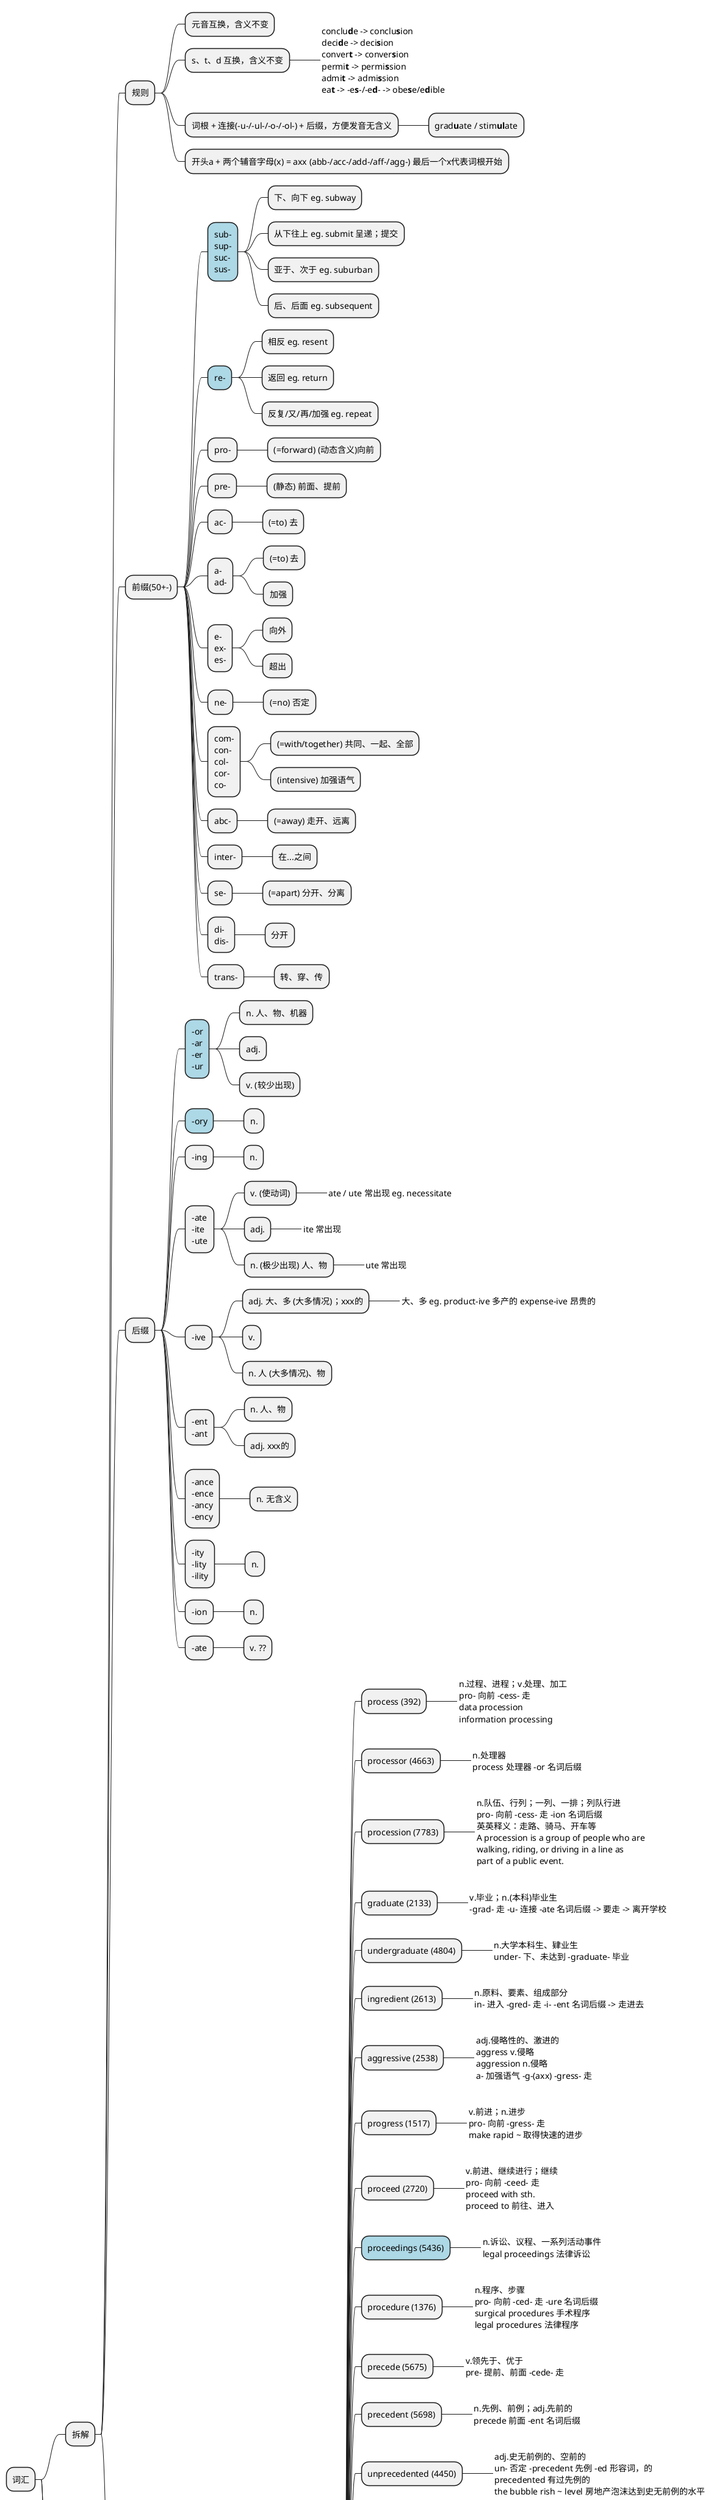 @startmindmap

* 词汇
** 拆解
*** 规则
**** 元音互换，含义不变
**** s、t、d 互换，含义不变
*****_:
conclu<b>d</b>e -> conclu<b>s</b>ion
deci<b>d</b>e -> deci<b>s</b>ion
conver<b>t</b> -> conver<b>s</b>ion
permi<b>t</b> -> permi<b>s</b>sion
admi<b>t</b> -> admi<b>s</b>sion
ea<b>t</b> -> -e<b>s</b>-/-e<b>d</b>- -> obe<b>s</b>e/e<b>d</b>ible
;
**** 词根 + 连接(-u-/-ul-/-o-/-ol-) + 后缀，方便发音无含义
***** grad<b>u</b>ate / stim<b>ul</b>ate
**** 开头a + 两个辅音字母(x) = axx (abb-/acc-/add-/aff-/agg-) 最后一个x代表词根开始
*** 前缀(50+-)
****[#lightblue]:sub-
sup-
suc-
sus-;
***** 下、向下 eg. subway
***** 从下往上 eg. submit 呈递；提交
***** 亚于、次于 eg. suburban
***** 后、后面 eg. subsequent
****[#lightblue] re-
***** 相反 eg. resent
***** 返回 eg. return
***** 反复/又/再/加强 eg. repeat
**** pro-
***** (=forward) (动态含义)向前
**** pre-
***** (静态) 前面、提前
**** ac-
***** (=to) 去
****:a-
ad-;
***** (=to) 去
***** 加强
****:e-
ex-
es-;
***** 向外
***** 超出
**** ne-
***** (=no) 否定
****:com-
con-
col-
cor-
co-;
***** (=with/together) 共同、一起、全部
***** (intensive) 加强语气
**** abc-
***** (=away) 走开、远离
**** inter-
***** 在...之间
**** se-
***** (=apart) 分开、分离
****:di-
dis-;
***** 分开
**** trans-
***** 转、穿、传



*** 后缀
****[#lightblue]:-or
-ar
-er
-ur;
***** n. 人、物、机器
***** adj.
***** v. (较少出现)
****[#lightblue] -ory
***** n.
**** -ing
***** n.
****:-ate
-ite
-ute;
***** v. (使动词)
******_ ate / ute 常出现 eg. necessitate
***** adj.
******_ ite 常出现
***** n. (极少出现) 人、物
******_ ute 常出现
**** -ive
***** adj. 大、多 (大多情况)；xxx的
******_ 大、多 eg. product-ive 多产的 expense-ive 昂贵的
***** v.
***** n. 人 (大多情况)、物
****:-ent
-ant;
***** n. 人、物
***** adj. xxx的
****:-ance
-ence
-ancy
-ency;
***** n. 无含义
****:-ity
-lity
-ility;
***** n.
**** -ion
***** n.
**** -ate
***** v. ??



*** 词根
****[#lightblue]:-cess-、-ceed-、-cede-、-gress-、
-gred-、-grad- (=to go) 走
-cess-(n.) -ceed-(v.);
***** process (392)
******_:
n.过程、进程；v.处理、加工
pro- 向前 -cess- 走
data procession
information processing
;
***** processor (4663)
******_:
n.处理器
process 处理器 -or 名词后缀
;
***** procession (7783)
******_:
n.队伍、行列；一列、一排；列队行进
pro- 向前 -cess- 走 -ion 名词后缀
英英释义：走路、骑马、开车等
A procession is a group of people who are
walking, riding, or driving in a line as
part of a public event.
;
***** graduate (2133)
******_:
v.毕业；n.(本科)毕业生
-grad- 走 -u- 连接 -ate 名词后缀 -> 要走 -> 离开学校
;
***** undergraduate (4804)
******_:
n.大学本科生、肄业生
under- 下、未达到 -graduate- 毕业
;
***** ingredient (2613)
******_:
n.原料、要素、组成部分
in- 进入 -gred- 走 -i- -ent 名词后缀 -> 走进去
;
***** aggressive (2538)
******_:
adj.侵略性的、激进的
aggress v.侵略
aggression n.侵略
a- 加强语气 -g-(axx) -gress- 走
;
***** progress (1517)
******_:
v.前进；n.进步
pro- 向前 -gress- 走
make rapid ~ 取得快速的进步
;
***** proceed (2720)
******_:
v.前进、继续进行；继续
pro- 向前 -ceed- 走
proceed with sth.
proceed to 前往、进入
;
*****[#lightblue] proceedings (5436)
******_:
n.诉讼、议程、一系列活动事件
legal proceedings 法律诉讼
;
***** procedure (1376)
******_:
n.程序、步骤
pro- 向前 -ced- 走 -ure 名词后缀
surgical procedures 手术程序
legal procedures 法律程序
;
***** precede (5675)
******_:
v.领先于、优于
pre- 提前、前面 -cede- 走
;
***** precedent (5698)
******_:
n.先例、前例；adj.先前的
precede 前面 -ent 名词后缀
;
***** unprecedented (4450)
******_:
adj.史无前例的、空前的
un- 否定 -precedent 先例 -ed 形容词，的
precedented 有过先例的
the bubble rish ~ level 房地产泡沫达到史无前例的水平
;
***** precedence (13362)
******_:
n.优先、领先
pre- 前面 -ced- 走 -ence 名词后缀
同义：priority n.优先权、优先
priority = prior- 优先于、先于 -ity 名词后缀
give precedence/priority to sth. 优先考虑某事情
;
***** access (4416)
******_:
v./n.接近、进入；使用、获取
ac- (=to)加强 -cess- 走
access email
have access to
;
***** accessible (4423)
******_:
adj.可接近的、可使用的、可获得的
access 接近、使用 -ible 可以...的
accessible capital：可用资金
Lily is accessible：Lily是平易近人的
;
***** accessory (6532)
******_:
n.附件、配件、从犯
ac- (=to)去、强调 -cess- 走 -ory 名词后缀
;
***** recession (3611)
******_:
n.衰退；凹处；后退；不景气
re- 回 -cess- 走 -ion 名词后缀
recede v.后退、撤退
;
***** excess (5825)
******_:
n.无节制；过度、过量；超过、超额
ex- 向外、出去、超出 -cess- 走
global excess demand
excess weight：过度肥胖
;
***** excessive (4620)
******_:
adj.过分的；过多的，极度的
;
***** exceed (3308)
******_:
vt.胜过；超过
ex- 向外、出 -ceed- 走
;
***** exceedingly (11078)
******_:
adv.非常；极其；极度地
exceedingly polite forms：极度有礼貌的形式
;
***** cease (4518)
******_:
vt/vi/n.停止；终了
ceas (=-cess-)走
;
***** succeed (2035)
******_:
vi.成功；继承；继任；兴旺
suc- 下；后 -ceed- 走
succeed in (doing) sth.
;
***** succeeding (15434)
******_:
adj.随后的，以后的
;
***** success (778)
******_:
n.成功，成就；胜利；大获成功的人或事物
;
***** succeesful (1105)
******_:
adj.成功的；一帆风顺的
;
***** succeesfully (3205)
******_:
adv.成功地
;
*****[#lightblue] successor (5502)
******_:
n.继承者；后续的事物
success 继承、接任 -or 名词后缀
;
*****[#lightblue] succession (6484)
******_:
n.连续；继位；继承；（农业）轮栽
a ~ of sth. 一连串(一系列)的xxx
;
***** successive (8209)
******_:
adj.连续的；继承的；依次的；接替的
success 继承、连续 -ive 名词后缀
;
***** predecessor (5325)
******_:
n.前任；前辈
pre- 前 -decess- (=retire) 退休 -or 名词：人
;
***** necessary (985)
******_:
adj.必要的；必然的；必需的
;
***** necessarily (1971)
******_:
adv.必定地；必要地；必然地
;
***** necessity (3986)
******_:
n.需要；必需品；必然性
out of necessity 出于必要
;
***** necessitate (10483)
******_:
vt.使成为必需，需要；迫使
;
***** degrade (8605)
******_:
vt.使...丢脸；使...降级；降解；贬低
de- 向下 grade 级别
;
***** degradation (7910)
******_:
n.降格；降级；退化；堕落
;
***** upgrade (6016)
******_:
vt.提升；使升级；改良品种
up- 向上 grade 级别
;
***** gradual (6893)
******_:
adj.渐进的；逐步的
-grad- 走 -u- 连接 -al 形容词后缀
;
***** gradually (2986)
******_:
adv.渐渐地；逐步
;
***** congress (639)
******_:
n.国会；会议；代表大会；社交
con- 共同、一起 -gress- 走
convention n.大会 -vent- 走
conference n.大会
;
***** congressional (2330)
******_:
adj.国会的；会议的；议会
;
***** congressman (5457)
******_:
n.国会议员；众议院议员
;
***** ancestor (4178)
******_:
n.始祖，祖先；被继承人
-anc- 以前 -ces- 走 -or 人
;
***** ancestral (9154)
******_:
adj.祖先的；祖传的
;
***** ancestry (11086)
******_:
n.祖先；血统
;
***** concede (4232)
******_:
vt.让步；退让；让与；（勉强）承认
con- 共同、一起 -ced- 走 -e 动词
;
***** concession (5059)
******_:
n.让步；特许（权）；承认；退位
make a ~ 做出让步
;
***** abscess (19996)
******_:
n.脓肿；脓疮
abs- (=away) 远离 -cess- 走
;
***** accede (18767)
******_:
vi.同意；加入；就任、就职
ac- axx(=to) 向 -cede- 走
;
***** accession (17037)
******_ n.增加；就职；到达
***** antecede
******_ vt.在...之前；先行；胜过；居前
***** antecedent (17181)
******_ n.先行词；前事；先例；祖先
***** incessant (15157)
******_:
adj.不断的；不停的；连续的
in- (=not)否定 -cess- (=cease)停止 -ant 形容词
;
***** intercede (19900)
******_:
vi.调解，调停；求情
inter- 在...之间 -cede- 走
;
***** secede (18480)
******_:
vi.退出；脱离
se- (=apart)分开、分离 -ced- 走
;
***** secession (15134)
******_ n.脱离；分离
***** digress
******_:
vi.离题、岔道
di- (=dis)分开 + gress 走
;
***** regress (17690)
******_:
vi.逆行，倒退；复归
re- 返回 -gress- 走
反义词：progress 前进
;
***** ingress
******_:
n.进入；入口；准许进入；入境
反义词：egress 出口
;
***** transgression (12869)
******_:
n.越界；违反（道德准则）
trans- 穿 -gress- 走 -ion 名词
transgress v.越界
;


**** -anc- 以前、古老；高
***** ancestor (4178)
******_:
n.始祖，祖先；被继承人
-anc- 以前 -ces- 走 -or 人
;




** 单词
*** etymology
**** n.词源学
*** incentive
**** n.刺激物；激励物
** 句型
@endmindmap